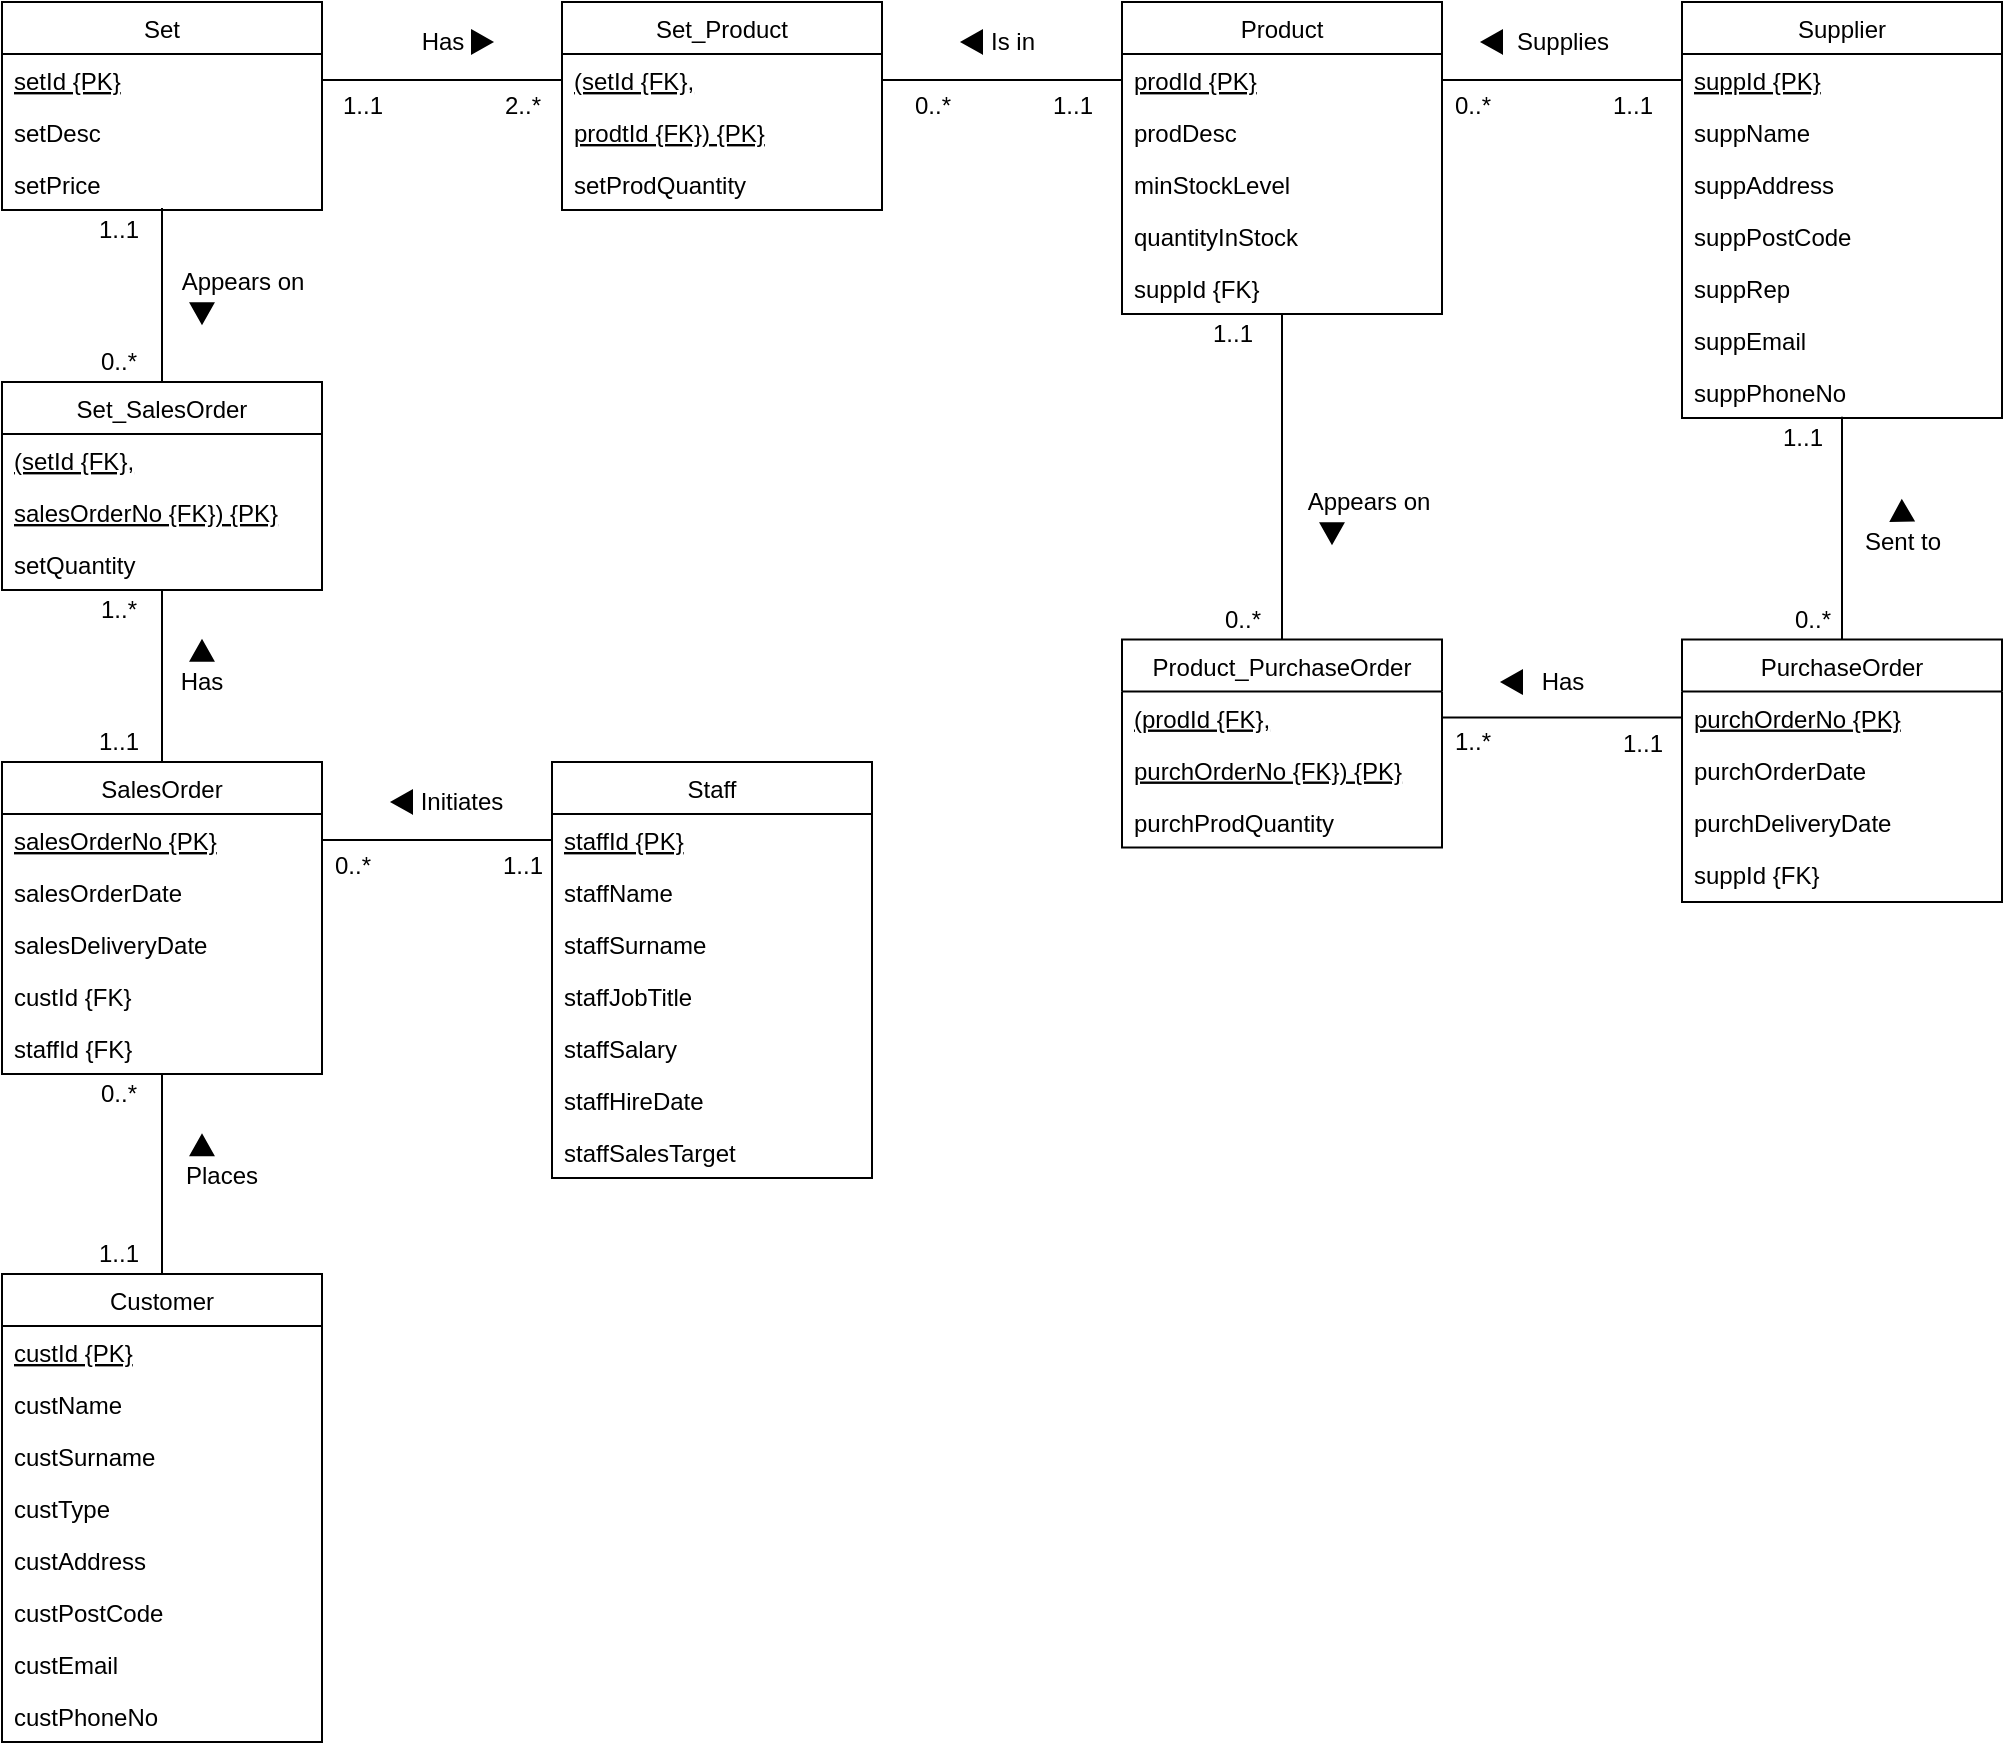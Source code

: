 <mxfile version="13.0.1" type="device"><diagram id="C5RBs43oDa-KdzZeNtuy" name="Page-1"><mxGraphModel dx="1673" dy="876" grid="1" gridSize="10" guides="1" tooltips="1" connect="1" arrows="1" fold="1" page="1" pageScale="1" pageWidth="1169" pageHeight="1654" math="0" shadow="0"><root><mxCell id="WIyWlLk6GJQsqaUBKTNV-0"/><mxCell id="WIyWlLk6GJQsqaUBKTNV-1" parent="WIyWlLk6GJQsqaUBKTNV-0"/><mxCell id="zkfFHV4jXpPFQw0GAbJ--0" value="Set" style="swimlane;fontStyle=0;align=center;verticalAlign=top;childLayout=stackLayout;horizontal=1;startSize=26;horizontalStack=0;resizeParent=1;resizeLast=0;collapsible=1;marginBottom=0;rounded=0;shadow=0;strokeWidth=1;" parent="WIyWlLk6GJQsqaUBKTNV-1" vertex="1"><mxGeometry x="80" y="80" width="160" height="104" as="geometry"><mxRectangle x="230" y="140" width="160" height="26" as="alternateBounds"/></mxGeometry></mxCell><mxCell id="zkfFHV4jXpPFQw0GAbJ--1" value="setId {PK}" style="text;align=left;verticalAlign=top;spacingLeft=4;spacingRight=4;overflow=hidden;rotatable=0;points=[[0,0.5],[1,0.5]];portConstraint=eastwest;fontStyle=4" parent="zkfFHV4jXpPFQw0GAbJ--0" vertex="1"><mxGeometry y="26" width="160" height="26" as="geometry"/></mxCell><mxCell id="zkfFHV4jXpPFQw0GAbJ--2" value="setDesc" style="text;align=left;verticalAlign=top;spacingLeft=4;spacingRight=4;overflow=hidden;rotatable=0;points=[[0,0.5],[1,0.5]];portConstraint=eastwest;rounded=0;shadow=0;html=0;" parent="zkfFHV4jXpPFQw0GAbJ--0" vertex="1"><mxGeometry y="52" width="160" height="26" as="geometry"/></mxCell><mxCell id="zkfFHV4jXpPFQw0GAbJ--3" value="setPrice" style="text;align=left;verticalAlign=top;spacingLeft=4;spacingRight=4;overflow=hidden;rotatable=0;points=[[0,0.5],[1,0.5]];portConstraint=eastwest;rounded=0;shadow=0;html=0;" parent="zkfFHV4jXpPFQw0GAbJ--0" vertex="1"><mxGeometry y="78" width="160" height="26" as="geometry"/></mxCell><mxCell id="TeVG1P6kpc4gWOl1_7dL-0" value="Has" style="text;html=1;strokeColor=none;fillColor=none;align=center;verticalAlign=middle;whiteSpace=wrap;rounded=0;" parent="WIyWlLk6GJQsqaUBKTNV-1" vertex="1"><mxGeometry x="160" y="410" width="40" height="20" as="geometry"/></mxCell><mxCell id="TeVG1P6kpc4gWOl1_7dL-18" value="" style="triangle;whiteSpace=wrap;html=1;rotation=-90;gradientColor=none;fillColor=#000000;" parent="WIyWlLk6GJQsqaUBKTNV-1" vertex="1"><mxGeometry x="175" y="398.75" width="10" height="11.25" as="geometry"/></mxCell><mxCell id="GirmqRTGsIC-gw1MAbg_-61" value="Supplier" style="swimlane;fontStyle=0;align=center;verticalAlign=top;childLayout=stackLayout;horizontal=1;startSize=26;horizontalStack=0;resizeParent=1;resizeLast=0;collapsible=1;marginBottom=0;rounded=0;shadow=0;strokeWidth=1;" vertex="1" parent="WIyWlLk6GJQsqaUBKTNV-1"><mxGeometry x="920" y="80" width="160" height="208" as="geometry"><mxRectangle x="230" y="140" width="160" height="26" as="alternateBounds"/></mxGeometry></mxCell><mxCell id="GirmqRTGsIC-gw1MAbg_-62" value="suppId {PK}" style="text;align=left;verticalAlign=top;spacingLeft=4;spacingRight=4;overflow=hidden;rotatable=0;points=[[0,0.5],[1,0.5]];portConstraint=eastwest;fontStyle=4" vertex="1" parent="GirmqRTGsIC-gw1MAbg_-61"><mxGeometry y="26" width="160" height="26" as="geometry"/></mxCell><mxCell id="GirmqRTGsIC-gw1MAbg_-63" value="suppName" style="text;align=left;verticalAlign=top;spacingLeft=4;spacingRight=4;overflow=hidden;rotatable=0;points=[[0,0.5],[1,0.5]];portConstraint=eastwest;rounded=0;shadow=0;html=0;" vertex="1" parent="GirmqRTGsIC-gw1MAbg_-61"><mxGeometry y="52" width="160" height="26" as="geometry"/></mxCell><mxCell id="GirmqRTGsIC-gw1MAbg_-64" value="suppAddress" style="text;align=left;verticalAlign=top;spacingLeft=4;spacingRight=4;overflow=hidden;rotatable=0;points=[[0,0.5],[1,0.5]];portConstraint=eastwest;rounded=0;shadow=0;html=0;" vertex="1" parent="GirmqRTGsIC-gw1MAbg_-61"><mxGeometry y="78" width="160" height="26" as="geometry"/></mxCell><mxCell id="GirmqRTGsIC-gw1MAbg_-87" value="suppPostCode" style="text;align=left;verticalAlign=top;spacingLeft=4;spacingRight=4;overflow=hidden;rotatable=0;points=[[0,0.5],[1,0.5]];portConstraint=eastwest;rounded=0;shadow=0;html=0;" vertex="1" parent="GirmqRTGsIC-gw1MAbg_-61"><mxGeometry y="104" width="160" height="26" as="geometry"/></mxCell><mxCell id="GirmqRTGsIC-gw1MAbg_-88" value="suppRep" style="text;align=left;verticalAlign=top;spacingLeft=4;spacingRight=4;overflow=hidden;rotatable=0;points=[[0,0.5],[1,0.5]];portConstraint=eastwest;rounded=0;shadow=0;html=0;" vertex="1" parent="GirmqRTGsIC-gw1MAbg_-61"><mxGeometry y="130" width="160" height="26" as="geometry"/></mxCell><mxCell id="GirmqRTGsIC-gw1MAbg_-89" value="suppEmail" style="text;align=left;verticalAlign=top;spacingLeft=4;spacingRight=4;overflow=hidden;rotatable=0;points=[[0,0.5],[1,0.5]];portConstraint=eastwest;rounded=0;shadow=0;html=0;" vertex="1" parent="GirmqRTGsIC-gw1MAbg_-61"><mxGeometry y="156" width="160" height="26" as="geometry"/></mxCell><mxCell id="GirmqRTGsIC-gw1MAbg_-90" value="suppPhoneNo" style="text;align=left;verticalAlign=top;spacingLeft=4;spacingRight=4;overflow=hidden;rotatable=0;points=[[0,0.5],[1,0.5]];portConstraint=eastwest;rounded=0;shadow=0;html=0;" vertex="1" parent="GirmqRTGsIC-gw1MAbg_-61"><mxGeometry y="182" width="160" height="26" as="geometry"/></mxCell><mxCell id="TeVG1P6kpc4gWOl1_7dL-20" value="Places" style="text;html=1;strokeColor=none;fillColor=none;align=center;verticalAlign=middle;whiteSpace=wrap;rounded=0;" parent="WIyWlLk6GJQsqaUBKTNV-1" vertex="1"><mxGeometry x="170" y="657.25" width="40" height="20" as="geometry"/></mxCell><mxCell id="TeVG1P6kpc4gWOl1_7dL-22" value="Initiates" style="text;html=1;strokeColor=none;fillColor=none;align=center;verticalAlign=middle;whiteSpace=wrap;rounded=0;" parent="WIyWlLk6GJQsqaUBKTNV-1" vertex="1"><mxGeometry x="290" y="469.99" width="40" height="20" as="geometry"/></mxCell><mxCell id="GirmqRTGsIC-gw1MAbg_-0" value="1..*" style="text;html=1;align=center;verticalAlign=middle;resizable=0;points=[];autosize=1;" vertex="1" parent="WIyWlLk6GJQsqaUBKTNV-1"><mxGeometry x="122.5" y="374" width="30" height="20" as="geometry"/></mxCell><mxCell id="GirmqRTGsIC-gw1MAbg_-3" value="" style="triangle;whiteSpace=wrap;html=1;rotation=-90;fillColor=#000000;" vertex="1" parent="WIyWlLk6GJQsqaUBKTNV-1"><mxGeometry x="175" y="646" width="10" height="11.25" as="geometry"/></mxCell><mxCell id="GirmqRTGsIC-gw1MAbg_-4" value="" style="triangle;whiteSpace=wrap;html=1;rotation=-180;strokeColor=#000000;fillColor=#000000;" vertex="1" parent="WIyWlLk6GJQsqaUBKTNV-1"><mxGeometry x="275" y="474.37" width="10" height="11.25" as="geometry"/></mxCell><mxCell id="GirmqRTGsIC-gw1MAbg_-6" value="0..*" style="text;html=1;align=center;verticalAlign=middle;resizable=0;points=[];autosize=1;" vertex="1" parent="WIyWlLk6GJQsqaUBKTNV-1"><mxGeometry x="122.66" y="250" width="30" height="20" as="geometry"/></mxCell><mxCell id="GirmqRTGsIC-gw1MAbg_-8" value="1..1" style="text;html=1;align=center;verticalAlign=middle;resizable=0;points=[];autosize=1;" vertex="1" parent="WIyWlLk6GJQsqaUBKTNV-1"><mxGeometry x="117.66" y="696" width="40" height="20" as="geometry"/></mxCell><mxCell id="GirmqRTGsIC-gw1MAbg_-10" value="0..*" style="text;html=1;align=center;verticalAlign=middle;resizable=0;points=[];autosize=1;" vertex="1" parent="WIyWlLk6GJQsqaUBKTNV-1"><mxGeometry x="122.5" y="616" width="30" height="20" as="geometry"/></mxCell><mxCell id="GirmqRTGsIC-gw1MAbg_-13" value="0..*" style="text;html=1;align=center;verticalAlign=middle;resizable=0;points=[];autosize=1;" vertex="1" parent="WIyWlLk6GJQsqaUBKTNV-1"><mxGeometry x="240" y="502" width="30" height="20" as="geometry"/></mxCell><mxCell id="GirmqRTGsIC-gw1MAbg_-14" value="1..1" style="text;html=1;align=center;verticalAlign=middle;resizable=0;points=[];autosize=1;" vertex="1" parent="WIyWlLk6GJQsqaUBKTNV-1"><mxGeometry x="320" y="502" width="40" height="20" as="geometry"/></mxCell><mxCell id="GirmqRTGsIC-gw1MAbg_-49" style="edgeStyle=orthogonalEdgeStyle;rounded=0;orthogonalLoop=1;jettySize=auto;html=1;entryX=0.5;entryY=0;entryDx=0;entryDy=0;endArrow=none;endFill=0;" edge="1" parent="WIyWlLk6GJQsqaUBKTNV-1" source="zkfFHV4jXpPFQw0GAbJ--6" target="aGKwK6XPnsVdEHpSaADo-6"><mxGeometry relative="1" as="geometry"/></mxCell><mxCell id="zkfFHV4jXpPFQw0GAbJ--6" value="SalesOrder" style="swimlane;fontStyle=0;align=center;verticalAlign=top;childLayout=stackLayout;horizontal=1;startSize=26;horizontalStack=0;resizeParent=1;resizeLast=0;collapsible=1;marginBottom=0;rounded=0;shadow=0;strokeWidth=1;" parent="WIyWlLk6GJQsqaUBKTNV-1" vertex="1"><mxGeometry x="80" y="460" width="160" height="156" as="geometry"><mxRectangle x="130" y="380" width="160" height="26" as="alternateBounds"/></mxGeometry></mxCell><mxCell id="zkfFHV4jXpPFQw0GAbJ--7" value="salesOrderNo {PK}" style="text;align=left;verticalAlign=top;spacingLeft=4;spacingRight=4;overflow=hidden;rotatable=0;points=[[0,0.5],[1,0.5]];portConstraint=eastwest;fontStyle=4" parent="zkfFHV4jXpPFQw0GAbJ--6" vertex="1"><mxGeometry y="26" width="160" height="26" as="geometry"/></mxCell><mxCell id="zkfFHV4jXpPFQw0GAbJ--8" value="salesOrderDate" style="text;align=left;verticalAlign=top;spacingLeft=4;spacingRight=4;overflow=hidden;rotatable=0;points=[[0,0.5],[1,0.5]];portConstraint=eastwest;rounded=0;shadow=0;html=0;" parent="zkfFHV4jXpPFQw0GAbJ--6" vertex="1"><mxGeometry y="52" width="160" height="26" as="geometry"/></mxCell><mxCell id="aGKwK6XPnsVdEHpSaADo-12" value="salesDeliveryDate" style="text;align=left;verticalAlign=top;spacingLeft=4;spacingRight=4;overflow=hidden;rotatable=0;points=[[0,0.5],[1,0.5]];portConstraint=eastwest;rounded=0;shadow=0;html=0;" parent="zkfFHV4jXpPFQw0GAbJ--6" vertex="1"><mxGeometry y="78" width="160" height="26" as="geometry"/></mxCell><mxCell id="GirmqRTGsIC-gw1MAbg_-48" value="custId {FK}" style="text;align=left;verticalAlign=top;spacingLeft=4;spacingRight=4;overflow=hidden;rotatable=0;points=[[0,0.5],[1,0.5]];portConstraint=eastwest;rounded=0;shadow=0;html=0;" vertex="1" parent="zkfFHV4jXpPFQw0GAbJ--6"><mxGeometry y="104" width="160" height="26" as="geometry"/></mxCell><mxCell id="GirmqRTGsIC-gw1MAbg_-55" value="staffId {FK}" style="text;align=left;verticalAlign=top;spacingLeft=4;spacingRight=4;overflow=hidden;rotatable=0;points=[[0,0.5],[1,0.5]];portConstraint=eastwest;rounded=0;shadow=0;html=0;" vertex="1" parent="zkfFHV4jXpPFQw0GAbJ--6"><mxGeometry y="130" width="160" height="26" as="geometry"/></mxCell><mxCell id="GirmqRTGsIC-gw1MAbg_-33" style="edgeStyle=orthogonalEdgeStyle;rounded=0;orthogonalLoop=1;jettySize=auto;html=1;exitX=0.5;exitY=0;exitDx=0;exitDy=0;entryX=0.5;entryY=0.962;entryDx=0;entryDy=0;entryPerimeter=0;endArrow=none;endFill=0;" edge="1" parent="WIyWlLk6GJQsqaUBKTNV-1" source="GirmqRTGsIC-gw1MAbg_-29" target="zkfFHV4jXpPFQw0GAbJ--3"><mxGeometry relative="1" as="geometry"/></mxCell><mxCell id="GirmqRTGsIC-gw1MAbg_-34" style="edgeStyle=orthogonalEdgeStyle;rounded=0;orthogonalLoop=1;jettySize=auto;html=1;endArrow=none;endFill=0;" edge="1" parent="WIyWlLk6GJQsqaUBKTNV-1" source="GirmqRTGsIC-gw1MAbg_-29" target="zkfFHV4jXpPFQw0GAbJ--6"><mxGeometry relative="1" as="geometry"/></mxCell><mxCell id="GirmqRTGsIC-gw1MAbg_-29" value="Set_SalesOrder" style="swimlane;fontStyle=0;align=center;verticalAlign=top;childLayout=stackLayout;horizontal=1;startSize=26;horizontalStack=0;resizeParent=1;resizeLast=0;collapsible=1;marginBottom=0;rounded=0;shadow=0;strokeWidth=1;" vertex="1" parent="WIyWlLk6GJQsqaUBKTNV-1"><mxGeometry x="80" y="270" width="160" height="104" as="geometry"><mxRectangle x="230" y="140" width="160" height="26" as="alternateBounds"/></mxGeometry></mxCell><mxCell id="GirmqRTGsIC-gw1MAbg_-30" value="(setId {FK}," style="text;align=left;verticalAlign=top;spacingLeft=4;spacingRight=4;overflow=hidden;rotatable=0;points=[[0,0.5],[1,0.5]];portConstraint=eastwest;fontStyle=4" vertex="1" parent="GirmqRTGsIC-gw1MAbg_-29"><mxGeometry y="26" width="160" height="26" as="geometry"/></mxCell><mxCell id="GirmqRTGsIC-gw1MAbg_-52" value="salesOrderNo {FK}) {PK}" style="text;align=left;verticalAlign=top;spacingLeft=4;spacingRight=4;overflow=hidden;rotatable=0;points=[[0,0.5],[1,0.5]];portConstraint=eastwest;fontStyle=4" vertex="1" parent="GirmqRTGsIC-gw1MAbg_-29"><mxGeometry y="52" width="160" height="26" as="geometry"/></mxCell><mxCell id="GirmqRTGsIC-gw1MAbg_-51" value="setQuantity" style="text;align=left;verticalAlign=top;spacingLeft=4;spacingRight=4;overflow=hidden;rotatable=0;points=[[0,0.5],[1,0.5]];portConstraint=eastwest;" vertex="1" parent="GirmqRTGsIC-gw1MAbg_-29"><mxGeometry y="78" width="160" height="26" as="geometry"/></mxCell><mxCell id="GirmqRTGsIC-gw1MAbg_-37" value="1..1" style="text;html=1;align=center;verticalAlign=middle;resizable=0;points=[];autosize=1;" vertex="1" parent="WIyWlLk6GJQsqaUBKTNV-1"><mxGeometry x="117.66" y="440" width="40" height="20" as="geometry"/></mxCell><mxCell id="GirmqRTGsIC-gw1MAbg_-38" value="1..1" style="text;html=1;align=center;verticalAlign=middle;resizable=0;points=[];autosize=1;" vertex="1" parent="WIyWlLk6GJQsqaUBKTNV-1"><mxGeometry x="117.66" y="184" width="40" height="20" as="geometry"/></mxCell><mxCell id="GirmqRTGsIC-gw1MAbg_-39" value="Appears on" style="text;html=1;align=center;verticalAlign=middle;resizable=0;points=[];autosize=1;" vertex="1" parent="WIyWlLk6GJQsqaUBKTNV-1"><mxGeometry x="160" y="210" width="80" height="20" as="geometry"/></mxCell><mxCell id="GirmqRTGsIC-gw1MAbg_-40" value="" style="triangle;whiteSpace=wrap;html=1;rotation=90;fillColor=#000000;" vertex="1" parent="WIyWlLk6GJQsqaUBKTNV-1"><mxGeometry x="175" y="230" width="10" height="11.25" as="geometry"/></mxCell><mxCell id="GirmqRTGsIC-gw1MAbg_-54" style="edgeStyle=orthogonalEdgeStyle;rounded=0;orthogonalLoop=1;jettySize=auto;html=1;endArrow=none;endFill=0;" edge="1" parent="WIyWlLk6GJQsqaUBKTNV-1" source="zkfFHV4jXpPFQw0GAbJ--7" target="zkfFHV4jXpPFQw0GAbJ--14"><mxGeometry relative="1" as="geometry"/></mxCell><mxCell id="GirmqRTGsIC-gw1MAbg_-79" value="Set_Product" style="swimlane;fontStyle=0;align=center;verticalAlign=top;childLayout=stackLayout;horizontal=1;startSize=26;horizontalStack=0;resizeParent=1;resizeLast=0;collapsible=1;marginBottom=0;rounded=0;shadow=0;strokeWidth=1;" vertex="1" parent="WIyWlLk6GJQsqaUBKTNV-1"><mxGeometry x="360" y="80" width="160" height="104" as="geometry"><mxRectangle x="230" y="140" width="160" height="26" as="alternateBounds"/></mxGeometry></mxCell><mxCell id="GirmqRTGsIC-gw1MAbg_-80" value="(setId {FK}," style="text;align=left;verticalAlign=top;spacingLeft=4;spacingRight=4;overflow=hidden;rotatable=0;points=[[0,0.5],[1,0.5]];portConstraint=eastwest;fontStyle=4" vertex="1" parent="GirmqRTGsIC-gw1MAbg_-79"><mxGeometry y="26" width="160" height="26" as="geometry"/></mxCell><mxCell id="GirmqRTGsIC-gw1MAbg_-81" value="prodtId {FK}) {PK}" style="text;align=left;verticalAlign=top;spacingLeft=4;spacingRight=4;overflow=hidden;rotatable=0;points=[[0,0.5],[1,0.5]];portConstraint=eastwest;rounded=0;shadow=0;html=0;fontStyle=4" vertex="1" parent="GirmqRTGsIC-gw1MAbg_-79"><mxGeometry y="52" width="160" height="26" as="geometry"/></mxCell><mxCell id="GirmqRTGsIC-gw1MAbg_-82" value="setProdQuantity" style="text;align=left;verticalAlign=top;spacingLeft=4;spacingRight=4;overflow=hidden;rotatable=0;points=[[0,0.5],[1,0.5]];portConstraint=eastwest;rounded=0;shadow=0;html=0;" vertex="1" parent="GirmqRTGsIC-gw1MAbg_-79"><mxGeometry y="78" width="160" height="26" as="geometry"/></mxCell><mxCell id="GirmqRTGsIC-gw1MAbg_-56" value="Product" style="swimlane;fontStyle=0;align=center;verticalAlign=top;childLayout=stackLayout;horizontal=1;startSize=26;horizontalStack=0;resizeParent=1;resizeLast=0;collapsible=1;marginBottom=0;rounded=0;shadow=0;strokeWidth=1;" vertex="1" parent="WIyWlLk6GJQsqaUBKTNV-1"><mxGeometry x="640" y="80" width="160" height="156" as="geometry"><mxRectangle x="230" y="140" width="160" height="26" as="alternateBounds"/></mxGeometry></mxCell><mxCell id="GirmqRTGsIC-gw1MAbg_-57" value="prodId {PK}" style="text;align=left;verticalAlign=top;spacingLeft=4;spacingRight=4;overflow=hidden;rotatable=0;points=[[0,0.5],[1,0.5]];portConstraint=eastwest;fontStyle=4" vertex="1" parent="GirmqRTGsIC-gw1MAbg_-56"><mxGeometry y="26" width="160" height="26" as="geometry"/></mxCell><mxCell id="GirmqRTGsIC-gw1MAbg_-58" value="prodDesc" style="text;align=left;verticalAlign=top;spacingLeft=4;spacingRight=4;overflow=hidden;rotatable=0;points=[[0,0.5],[1,0.5]];portConstraint=eastwest;rounded=0;shadow=0;html=0;" vertex="1" parent="GirmqRTGsIC-gw1MAbg_-56"><mxGeometry y="52" width="160" height="26" as="geometry"/></mxCell><mxCell id="GirmqRTGsIC-gw1MAbg_-59" value="minStockLevel" style="text;align=left;verticalAlign=top;spacingLeft=4;spacingRight=4;overflow=hidden;rotatable=0;points=[[0,0.5],[1,0.5]];portConstraint=eastwest;rounded=0;shadow=0;html=0;" vertex="1" parent="GirmqRTGsIC-gw1MAbg_-56"><mxGeometry y="78" width="160" height="26" as="geometry"/></mxCell><mxCell id="GirmqRTGsIC-gw1MAbg_-77" value="quantityInStock" style="text;align=left;verticalAlign=top;spacingLeft=4;spacingRight=4;overflow=hidden;rotatable=0;points=[[0,0.5],[1,0.5]];portConstraint=eastwest;rounded=0;shadow=0;html=0;" vertex="1" parent="GirmqRTGsIC-gw1MAbg_-56"><mxGeometry y="104" width="160" height="26" as="geometry"/></mxCell><mxCell id="GirmqRTGsIC-gw1MAbg_-76" value="suppId {FK}" style="text;align=left;verticalAlign=top;spacingLeft=4;spacingRight=4;overflow=hidden;rotatable=0;points=[[0,0.5],[1,0.5]];portConstraint=eastwest;rounded=0;shadow=0;html=0;" vertex="1" parent="GirmqRTGsIC-gw1MAbg_-56"><mxGeometry y="130" width="160" height="26" as="geometry"/></mxCell><mxCell id="aGKwK6XPnsVdEHpSaADo-6" value="Customer" style="swimlane;fontStyle=0;align=center;verticalAlign=top;childLayout=stackLayout;horizontal=1;startSize=26;horizontalStack=0;resizeParent=1;resizeLast=0;collapsible=1;marginBottom=0;rounded=0;shadow=0;strokeWidth=1;" parent="WIyWlLk6GJQsqaUBKTNV-1" vertex="1"><mxGeometry x="80" y="716" width="160" height="234" as="geometry"><mxRectangle x="130" y="380" width="160" height="26" as="alternateBounds"/></mxGeometry></mxCell><mxCell id="aGKwK6XPnsVdEHpSaADo-7" value="custId {PK}" style="text;align=left;verticalAlign=top;spacingLeft=4;spacingRight=4;overflow=hidden;rotatable=0;points=[[0,0.5],[1,0.5]];portConstraint=eastwest;fontStyle=4" parent="aGKwK6XPnsVdEHpSaADo-6" vertex="1"><mxGeometry y="26" width="160" height="26" as="geometry"/></mxCell><mxCell id="aGKwK6XPnsVdEHpSaADo-11" value="custName" style="text;align=left;verticalAlign=top;spacingLeft=4;spacingRight=4;overflow=hidden;rotatable=0;points=[[0,0.5],[1,0.5]];portConstraint=eastwest;" parent="aGKwK6XPnsVdEHpSaADo-6" vertex="1"><mxGeometry y="52" width="160" height="26" as="geometry"/></mxCell><mxCell id="TeVG1P6kpc4gWOl1_7dL-7" value="custSurname" style="text;align=left;verticalAlign=top;spacingLeft=4;spacingRight=4;overflow=hidden;rotatable=0;points=[[0,0.5],[1,0.5]];portConstraint=eastwest;" parent="aGKwK6XPnsVdEHpSaADo-6" vertex="1"><mxGeometry y="78" width="160" height="26" as="geometry"/></mxCell><mxCell id="aGKwK6XPnsVdEHpSaADo-8" value="custType" style="text;align=left;verticalAlign=top;spacingLeft=4;spacingRight=4;overflow=hidden;rotatable=0;points=[[0,0.5],[1,0.5]];portConstraint=eastwest;rounded=0;shadow=0;html=0;" parent="aGKwK6XPnsVdEHpSaADo-6" vertex="1"><mxGeometry y="104" width="160" height="26" as="geometry"/></mxCell><mxCell id="TeVG1P6kpc4gWOl1_7dL-8" value="custAddress" style="text;align=left;verticalAlign=top;spacingLeft=4;spacingRight=4;overflow=hidden;rotatable=0;points=[[0,0.5],[1,0.5]];portConstraint=eastwest;rounded=0;shadow=0;html=0;" parent="aGKwK6XPnsVdEHpSaADo-6" vertex="1"><mxGeometry y="130" width="160" height="26" as="geometry"/></mxCell><mxCell id="TeVG1P6kpc4gWOl1_7dL-9" value="custPostCode" style="text;align=left;verticalAlign=top;spacingLeft=4;spacingRight=4;overflow=hidden;rotatable=0;points=[[0,0.5],[1,0.5]];portConstraint=eastwest;" parent="aGKwK6XPnsVdEHpSaADo-6" vertex="1"><mxGeometry y="156" width="160" height="26" as="geometry"/></mxCell><mxCell id="TeVG1P6kpc4gWOl1_7dL-10" value="custEmail" style="text;align=left;verticalAlign=top;spacingLeft=4;spacingRight=4;overflow=hidden;rotatable=0;points=[[0,0.5],[1,0.5]];portConstraint=eastwest;" parent="aGKwK6XPnsVdEHpSaADo-6" vertex="1"><mxGeometry y="182" width="160" height="26" as="geometry"/></mxCell><mxCell id="TeVG1P6kpc4gWOl1_7dL-12" value="custPhoneNo" style="text;align=left;verticalAlign=top;spacingLeft=4;spacingRight=4;overflow=hidden;rotatable=0;points=[[0,0.5],[1,0.5]];portConstraint=eastwest;" parent="aGKwK6XPnsVdEHpSaADo-6" vertex="1"><mxGeometry y="208" width="160" height="26" as="geometry"/></mxCell><mxCell id="GirmqRTGsIC-gw1MAbg_-69" value="1..1" style="text;html=1;align=center;verticalAlign=middle;resizable=0;points=[];autosize=1;" vertex="1" parent="WIyWlLk6GJQsqaUBKTNV-1"><mxGeometry x="875" y="122" width="40" height="20" as="geometry"/></mxCell><mxCell id="GirmqRTGsIC-gw1MAbg_-72" style="edgeStyle=orthogonalEdgeStyle;rounded=0;orthogonalLoop=1;jettySize=auto;html=1;exitX=1;exitY=0.5;exitDx=0;exitDy=0;entryX=0;entryY=0.5;entryDx=0;entryDy=0;endArrow=none;endFill=0;" edge="1" parent="WIyWlLk6GJQsqaUBKTNV-1" source="GirmqRTGsIC-gw1MAbg_-57" target="GirmqRTGsIC-gw1MAbg_-62"><mxGeometry relative="1" as="geometry"/></mxCell><mxCell id="GirmqRTGsIC-gw1MAbg_-73" value="2..*" style="text;html=1;align=center;verticalAlign=middle;resizable=0;points=[];autosize=1;" vertex="1" parent="WIyWlLk6GJQsqaUBKTNV-1"><mxGeometry x="325" y="122" width="30" height="20" as="geometry"/></mxCell><mxCell id="GirmqRTGsIC-gw1MAbg_-75" value="0..*" style="text;html=1;align=center;verticalAlign=middle;resizable=0;points=[];autosize=1;" vertex="1" parent="WIyWlLk6GJQsqaUBKTNV-1"><mxGeometry x="800" y="122" width="30" height="20" as="geometry"/></mxCell><mxCell id="GirmqRTGsIC-gw1MAbg_-78" value="0..*" style="text;html=1;align=center;verticalAlign=middle;resizable=0;points=[];autosize=1;" vertex="1" parent="WIyWlLk6GJQsqaUBKTNV-1"><mxGeometry x="530" y="122" width="30" height="20" as="geometry"/></mxCell><mxCell id="zkfFHV4jXpPFQw0GAbJ--13" value="Staff" style="swimlane;fontStyle=0;align=center;verticalAlign=top;childLayout=stackLayout;horizontal=1;startSize=26;horizontalStack=0;resizeParent=1;resizeLast=0;collapsible=1;marginBottom=0;rounded=0;shadow=0;strokeWidth=1;" parent="WIyWlLk6GJQsqaUBKTNV-1" vertex="1"><mxGeometry x="355" y="460" width="160" height="208" as="geometry"><mxRectangle x="340" y="380" width="170" height="26" as="alternateBounds"/></mxGeometry></mxCell><mxCell id="zkfFHV4jXpPFQw0GAbJ--14" value="staffId {PK}" style="text;align=left;verticalAlign=top;spacingLeft=4;spacingRight=4;overflow=hidden;rotatable=0;points=[[0,0.5],[1,0.5]];portConstraint=eastwest;fontStyle=4" parent="zkfFHV4jXpPFQw0GAbJ--13" vertex="1"><mxGeometry y="26" width="160" height="26" as="geometry"/></mxCell><mxCell id="TeVG1P6kpc4gWOl1_7dL-14" value="staffName" style="text;align=left;verticalAlign=top;spacingLeft=4;spacingRight=4;overflow=hidden;rotatable=0;points=[[0,0.5],[1,0.5]];portConstraint=eastwest;" parent="zkfFHV4jXpPFQw0GAbJ--13" vertex="1"><mxGeometry y="52" width="160" height="26" as="geometry"/></mxCell><mxCell id="TeVG1P6kpc4gWOl1_7dL-15" value="staffSurname" style="text;align=left;verticalAlign=top;spacingLeft=4;spacingRight=4;overflow=hidden;rotatable=0;points=[[0,0.5],[1,0.5]];portConstraint=eastwest;" parent="zkfFHV4jXpPFQw0GAbJ--13" vertex="1"><mxGeometry y="78" width="160" height="26" as="geometry"/></mxCell><mxCell id="TeVG1P6kpc4gWOl1_7dL-2" value="staffJobTitle" style="text;align=left;verticalAlign=top;spacingLeft=4;spacingRight=4;overflow=hidden;rotatable=0;points=[[0,0.5],[1,0.5]];portConstraint=eastwest;" parent="zkfFHV4jXpPFQw0GAbJ--13" vertex="1"><mxGeometry y="104" width="160" height="26" as="geometry"/></mxCell><mxCell id="TeVG1P6kpc4gWOl1_7dL-3" value="staffSalary" style="text;align=left;verticalAlign=top;spacingLeft=4;spacingRight=4;overflow=hidden;rotatable=0;points=[[0,0.5],[1,0.5]];portConstraint=eastwest;" parent="zkfFHV4jXpPFQw0GAbJ--13" vertex="1"><mxGeometry y="130" width="160" height="26" as="geometry"/></mxCell><mxCell id="TeVG1P6kpc4gWOl1_7dL-4" value="staffHireDate" style="text;align=left;verticalAlign=top;spacingLeft=4;spacingRight=4;overflow=hidden;rotatable=0;points=[[0,0.5],[1,0.5]];portConstraint=eastwest;" parent="zkfFHV4jXpPFQw0GAbJ--13" vertex="1"><mxGeometry y="156" width="160" height="26" as="geometry"/></mxCell><mxCell id="TeVG1P6kpc4gWOl1_7dL-5" value="staffSalesTarget" style="text;align=left;verticalAlign=top;spacingLeft=4;spacingRight=4;overflow=hidden;rotatable=0;points=[[0,0.5],[1,0.5]];portConstraint=eastwest;" parent="zkfFHV4jXpPFQw0GAbJ--13" vertex="1"><mxGeometry y="182" width="160" height="26" as="geometry"/></mxCell><mxCell id="GirmqRTGsIC-gw1MAbg_-83" value="1..1" style="text;html=1;align=center;verticalAlign=middle;resizable=0;points=[];autosize=1;" vertex="1" parent="WIyWlLk6GJQsqaUBKTNV-1"><mxGeometry x="240" y="122" width="40" height="20" as="geometry"/></mxCell><mxCell id="GirmqRTGsIC-gw1MAbg_-84" value="1..1" style="text;html=1;align=center;verticalAlign=middle;resizable=0;points=[];autosize=1;" vertex="1" parent="WIyWlLk6GJQsqaUBKTNV-1"><mxGeometry x="595" y="122" width="40" height="20" as="geometry"/></mxCell><mxCell id="GirmqRTGsIC-gw1MAbg_-85" style="edgeStyle=orthogonalEdgeStyle;rounded=0;orthogonalLoop=1;jettySize=auto;html=1;exitX=1;exitY=0.5;exitDx=0;exitDy=0;entryX=0;entryY=0.5;entryDx=0;entryDy=0;endArrow=none;endFill=0;" edge="1" parent="WIyWlLk6GJQsqaUBKTNV-1" source="zkfFHV4jXpPFQw0GAbJ--1" target="GirmqRTGsIC-gw1MAbg_-80"><mxGeometry relative="1" as="geometry"/></mxCell><mxCell id="GirmqRTGsIC-gw1MAbg_-86" style="edgeStyle=orthogonalEdgeStyle;rounded=0;orthogonalLoop=1;jettySize=auto;html=1;exitX=1;exitY=0.5;exitDx=0;exitDy=0;entryX=0;entryY=0.5;entryDx=0;entryDy=0;endArrow=none;endFill=0;" edge="1" parent="WIyWlLk6GJQsqaUBKTNV-1" source="GirmqRTGsIC-gw1MAbg_-80" target="GirmqRTGsIC-gw1MAbg_-57"><mxGeometry relative="1" as="geometry"/></mxCell><mxCell id="GirmqRTGsIC-gw1MAbg_-107" style="edgeStyle=orthogonalEdgeStyle;rounded=0;orthogonalLoop=1;jettySize=auto;html=1;exitX=0.5;exitY=0;exitDx=0;exitDy=0;entryX=0.5;entryY=0.974;entryDx=0;entryDy=0;entryPerimeter=0;endArrow=none;endFill=0;" edge="1" parent="WIyWlLk6GJQsqaUBKTNV-1" source="GirmqRTGsIC-gw1MAbg_-65" target="GirmqRTGsIC-gw1MAbg_-90"><mxGeometry relative="1" as="geometry"/></mxCell><mxCell id="GirmqRTGsIC-gw1MAbg_-65" value="PurchaseOrder" style="swimlane;fontStyle=0;align=center;verticalAlign=top;childLayout=stackLayout;horizontal=1;startSize=26;horizontalStack=0;resizeParent=1;resizeLast=0;collapsible=1;marginBottom=0;rounded=0;shadow=0;strokeWidth=1;" vertex="1" parent="WIyWlLk6GJQsqaUBKTNV-1"><mxGeometry x="920" y="398.75" width="160" height="131.25" as="geometry"><mxRectangle x="230" y="140" width="160" height="26" as="alternateBounds"/></mxGeometry></mxCell><mxCell id="GirmqRTGsIC-gw1MAbg_-66" value="purchOrderNo {PK}" style="text;align=left;verticalAlign=top;spacingLeft=4;spacingRight=4;overflow=hidden;rotatable=0;points=[[0,0.5],[1,0.5]];portConstraint=eastwest;fontStyle=4" vertex="1" parent="GirmqRTGsIC-gw1MAbg_-65"><mxGeometry y="26" width="160" height="26" as="geometry"/></mxCell><mxCell id="GirmqRTGsIC-gw1MAbg_-67" value="purchOrderDate" style="text;align=left;verticalAlign=top;spacingLeft=4;spacingRight=4;overflow=hidden;rotatable=0;points=[[0,0.5],[1,0.5]];portConstraint=eastwest;rounded=0;shadow=0;html=0;" vertex="1" parent="GirmqRTGsIC-gw1MAbg_-65"><mxGeometry y="52" width="160" height="26" as="geometry"/></mxCell><mxCell id="GirmqRTGsIC-gw1MAbg_-68" value="purchDeliveryDate" style="text;align=left;verticalAlign=top;spacingLeft=4;spacingRight=4;overflow=hidden;rotatable=0;points=[[0,0.5],[1,0.5]];portConstraint=eastwest;rounded=0;shadow=0;html=0;" vertex="1" parent="GirmqRTGsIC-gw1MAbg_-65"><mxGeometry y="78" width="160" height="26" as="geometry"/></mxCell><mxCell id="GirmqRTGsIC-gw1MAbg_-91" value="suppId {FK}" style="text;align=left;verticalAlign=top;spacingLeft=4;spacingRight=4;overflow=hidden;rotatable=0;points=[[0,0.5],[1,0.5]];portConstraint=eastwest;rounded=0;shadow=0;html=0;" vertex="1" parent="GirmqRTGsIC-gw1MAbg_-65"><mxGeometry y="104" width="160" height="26" as="geometry"/></mxCell><mxCell id="GirmqRTGsIC-gw1MAbg_-93" value="1..1" style="text;html=1;align=center;verticalAlign=middle;resizable=0;points=[];autosize=1;" vertex="1" parent="WIyWlLk6GJQsqaUBKTNV-1"><mxGeometry x="960" y="288" width="40" height="20" as="geometry"/></mxCell><mxCell id="GirmqRTGsIC-gw1MAbg_-94" value="0..*" style="text;html=1;align=center;verticalAlign=middle;resizable=0;points=[];autosize=1;" vertex="1" parent="WIyWlLk6GJQsqaUBKTNV-1"><mxGeometry x="970" y="378.75" width="30" height="20" as="geometry"/></mxCell><mxCell id="GirmqRTGsIC-gw1MAbg_-95" value="1..*" style="text;html=1;align=center;verticalAlign=middle;resizable=0;points=[];autosize=1;" vertex="1" parent="WIyWlLk6GJQsqaUBKTNV-1"><mxGeometry x="800" y="440" width="30" height="20" as="geometry"/></mxCell><mxCell id="GirmqRTGsIC-gw1MAbg_-96" value="0..*" style="text;html=1;align=center;verticalAlign=middle;resizable=0;points=[];autosize=1;" vertex="1" parent="WIyWlLk6GJQsqaUBKTNV-1"><mxGeometry x="685" y="378.75" width="30" height="20" as="geometry"/></mxCell><mxCell id="GirmqRTGsIC-gw1MAbg_-104" style="edgeStyle=orthogonalEdgeStyle;rounded=0;orthogonalLoop=1;jettySize=auto;html=1;entryX=0.5;entryY=0.987;entryDx=0;entryDy=0;entryPerimeter=0;endArrow=none;endFill=0;" edge="1" parent="WIyWlLk6GJQsqaUBKTNV-1" source="GirmqRTGsIC-gw1MAbg_-97" target="GirmqRTGsIC-gw1MAbg_-76"><mxGeometry relative="1" as="geometry"/></mxCell><mxCell id="GirmqRTGsIC-gw1MAbg_-105" value="1..1" style="text;html=1;align=center;verticalAlign=middle;resizable=0;points=[];autosize=1;" vertex="1" parent="WIyWlLk6GJQsqaUBKTNV-1"><mxGeometry x="880" y="440.75" width="40" height="20" as="geometry"/></mxCell><mxCell id="GirmqRTGsIC-gw1MAbg_-106" value="1..1" style="text;html=1;align=center;verticalAlign=middle;resizable=0;points=[];autosize=1;" vertex="1" parent="WIyWlLk6GJQsqaUBKTNV-1"><mxGeometry x="675" y="236" width="40" height="20" as="geometry"/></mxCell><mxCell id="GirmqRTGsIC-gw1MAbg_-108" value="Has" style="text;html=1;align=center;verticalAlign=middle;resizable=0;points=[];autosize=1;" vertex="1" parent="WIyWlLk6GJQsqaUBKTNV-1"><mxGeometry x="280" y="90" width="40" height="20" as="geometry"/></mxCell><mxCell id="GirmqRTGsIC-gw1MAbg_-110" value="" style="triangle;whiteSpace=wrap;html=1;rotation=0;gradientColor=none;fillColor=#000000;" vertex="1" parent="WIyWlLk6GJQsqaUBKTNV-1"><mxGeometry x="315" y="94.37" width="10" height="11.25" as="geometry"/></mxCell><mxCell id="GirmqRTGsIC-gw1MAbg_-111" value="Is in" style="text;html=1;align=center;verticalAlign=middle;resizable=0;points=[];autosize=1;" vertex="1" parent="WIyWlLk6GJQsqaUBKTNV-1"><mxGeometry x="565" y="90" width="40" height="20" as="geometry"/></mxCell><mxCell id="GirmqRTGsIC-gw1MAbg_-114" value="" style="triangle;whiteSpace=wrap;html=1;rotation=-180;fillColor=#000000;" vertex="1" parent="WIyWlLk6GJQsqaUBKTNV-1"><mxGeometry x="560" y="94.37" width="10" height="11.25" as="geometry"/></mxCell><mxCell id="GirmqRTGsIC-gw1MAbg_-116" value="" style="triangle;whiteSpace=wrap;html=1;rotation=-180;fillColor=#000000;" vertex="1" parent="WIyWlLk6GJQsqaUBKTNV-1"><mxGeometry x="820" y="94.37" width="10" height="11.25" as="geometry"/></mxCell><mxCell id="GirmqRTGsIC-gw1MAbg_-117" value="Supplies" style="text;html=1;align=center;verticalAlign=middle;resizable=0;points=[];autosize=1;" vertex="1" parent="WIyWlLk6GJQsqaUBKTNV-1"><mxGeometry x="830" y="89.99" width="60" height="20" as="geometry"/></mxCell><mxCell id="GirmqRTGsIC-gw1MAbg_-97" value="Product_PurchaseOrder" style="swimlane;fontStyle=0;align=center;verticalAlign=top;childLayout=stackLayout;horizontal=1;startSize=26;horizontalStack=0;resizeParent=1;resizeLast=0;collapsible=1;marginBottom=0;rounded=0;shadow=0;strokeWidth=1;" vertex="1" parent="WIyWlLk6GJQsqaUBKTNV-1"><mxGeometry x="640" y="398.75" width="160" height="104" as="geometry"><mxRectangle x="230" y="140" width="160" height="26" as="alternateBounds"/></mxGeometry></mxCell><mxCell id="GirmqRTGsIC-gw1MAbg_-98" value="(prodId {FK}," style="text;align=left;verticalAlign=top;spacingLeft=4;spacingRight=4;overflow=hidden;rotatable=0;points=[[0,0.5],[1,0.5]];portConstraint=eastwest;fontStyle=4" vertex="1" parent="GirmqRTGsIC-gw1MAbg_-97"><mxGeometry y="26" width="160" height="26" as="geometry"/></mxCell><mxCell id="GirmqRTGsIC-gw1MAbg_-99" value="purchOrderNo {FK}) {PK}" style="text;align=left;verticalAlign=top;spacingLeft=4;spacingRight=4;overflow=hidden;rotatable=0;points=[[0,0.5],[1,0.5]];portConstraint=eastwest;rounded=0;shadow=0;html=0;fontStyle=4" vertex="1" parent="GirmqRTGsIC-gw1MAbg_-97"><mxGeometry y="52" width="160" height="26" as="geometry"/></mxCell><mxCell id="GirmqRTGsIC-gw1MAbg_-101" value="purchProdQuantity" style="text;align=left;verticalAlign=top;spacingLeft=4;spacingRight=4;overflow=hidden;rotatable=0;points=[[0,0.5],[1,0.5]];portConstraint=eastwest;rounded=0;shadow=0;html=0;" vertex="1" parent="GirmqRTGsIC-gw1MAbg_-97"><mxGeometry y="78" width="160" height="26" as="geometry"/></mxCell><mxCell id="GirmqRTGsIC-gw1MAbg_-121" style="edgeStyle=orthogonalEdgeStyle;rounded=0;orthogonalLoop=1;jettySize=auto;html=1;exitX=1;exitY=0.5;exitDx=0;exitDy=0;entryX=0;entryY=0.5;entryDx=0;entryDy=0;endArrow=none;endFill=0;" edge="1" parent="WIyWlLk6GJQsqaUBKTNV-1" source="GirmqRTGsIC-gw1MAbg_-98" target="GirmqRTGsIC-gw1MAbg_-66"><mxGeometry relative="1" as="geometry"/></mxCell><mxCell id="GirmqRTGsIC-gw1MAbg_-124" value="Has" style="text;html=1;align=center;verticalAlign=middle;resizable=0;points=[];autosize=1;" vertex="1" parent="WIyWlLk6GJQsqaUBKTNV-1"><mxGeometry x="840" y="410" width="40" height="20" as="geometry"/></mxCell><mxCell id="GirmqRTGsIC-gw1MAbg_-125" value="Appears on" style="text;html=1;align=center;verticalAlign=middle;resizable=0;points=[];autosize=1;" vertex="1" parent="WIyWlLk6GJQsqaUBKTNV-1"><mxGeometry x="723" y="320" width="80" height="20" as="geometry"/></mxCell><mxCell id="GirmqRTGsIC-gw1MAbg_-126" value="" style="triangle;whiteSpace=wrap;html=1;rotation=90;fillColor=#000000;" vertex="1" parent="WIyWlLk6GJQsqaUBKTNV-1"><mxGeometry x="740" y="340" width="10" height="11.25" as="geometry"/></mxCell><mxCell id="GirmqRTGsIC-gw1MAbg_-127" value="" style="triangle;whiteSpace=wrap;html=1;rotation=-180;fillColor=#000000;" vertex="1" parent="WIyWlLk6GJQsqaUBKTNV-1"><mxGeometry x="830" y="414.38" width="10" height="11.25" as="geometry"/></mxCell><mxCell id="GirmqRTGsIC-gw1MAbg_-131" value="Sent to" style="text;html=1;align=center;verticalAlign=middle;resizable=0;points=[];autosize=1;" vertex="1" parent="WIyWlLk6GJQsqaUBKTNV-1"><mxGeometry x="1005" y="340" width="50" height="20" as="geometry"/></mxCell><mxCell id="GirmqRTGsIC-gw1MAbg_-132" value="" style="triangle;whiteSpace=wrap;html=1;rotation=-91;fillColor=#000000;" vertex="1" parent="WIyWlLk6GJQsqaUBKTNV-1"><mxGeometry x="1025" y="328.75" width="10" height="11.25" as="geometry"/></mxCell></root></mxGraphModel></diagram></mxfile>